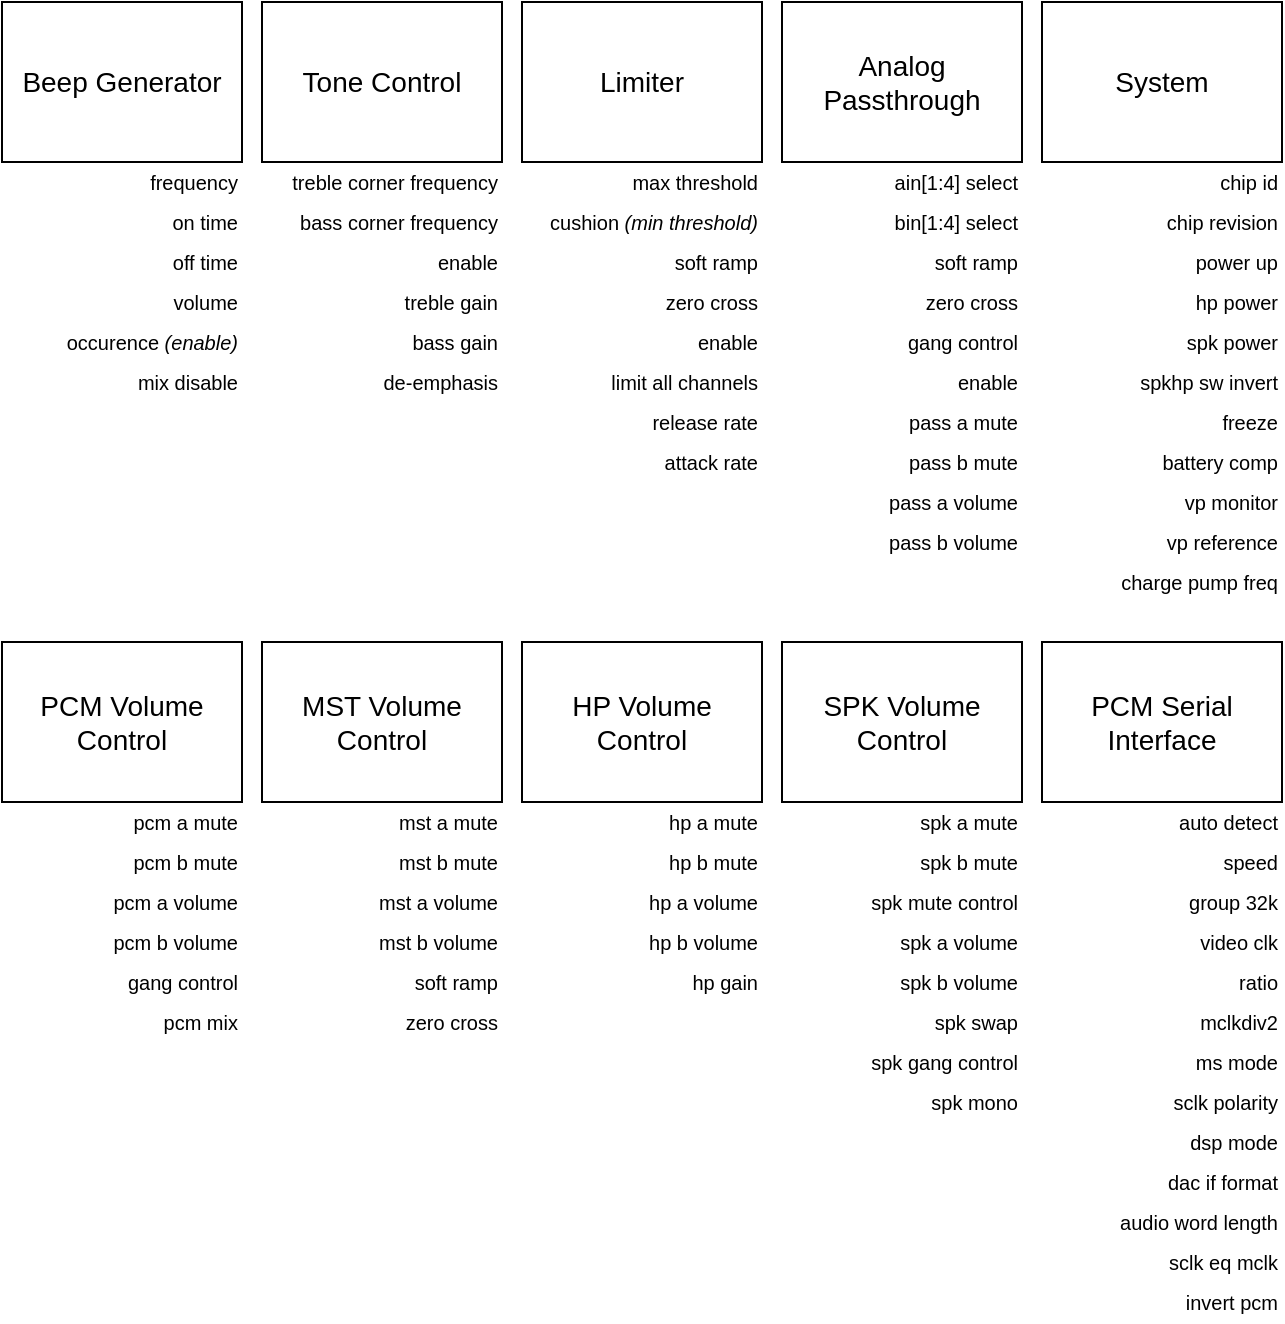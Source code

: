 <mxfile version="13.7.9" type="device"><diagram id="hufICSyWWcvTfjF0Z3Rz" name="1 oldal"><mxGraphModel dx="1422" dy="832" grid="1" gridSize="10" guides="1" tooltips="1" connect="1" arrows="1" fold="1" page="1" pageScale="1" pageWidth="827" pageHeight="1169" math="0" shadow="0"><root><mxCell id="0"/><mxCell id="1" parent="0"/><mxCell id="cM6KEOTXpd_EAyTI7Val-1" value="Limiter" style="rounded=0;whiteSpace=wrap;html=1;fontSize=14;" parent="1" vertex="1"><mxGeometry x="360" y="80" width="120" height="80" as="geometry"/></mxCell><mxCell id="cM6KEOTXpd_EAyTI7Val-2" value="Beep Generator" style="rounded=0;whiteSpace=wrap;html=1;fontSize=14;" parent="1" vertex="1"><mxGeometry x="100" y="80" width="120" height="80" as="geometry"/></mxCell><mxCell id="cM6KEOTXpd_EAyTI7Val-3" value="Tone Control" style="rounded=0;whiteSpace=wrap;html=1;fontSize=14;" parent="1" vertex="1"><mxGeometry x="230" y="80" width="120" height="80" as="geometry"/></mxCell><mxCell id="cM6KEOTXpd_EAyTI7Val-4" value="Analog Passthrough" style="rounded=0;whiteSpace=wrap;html=1;fontSize=14;" parent="1" vertex="1"><mxGeometry x="490" y="80" width="120" height="80" as="geometry"/></mxCell><mxCell id="cM6KEOTXpd_EAyTI7Val-5" value="PCM Volume Control" style="rounded=0;whiteSpace=wrap;html=1;fontSize=14;" parent="1" vertex="1"><mxGeometry x="100" y="400" width="120" height="80" as="geometry"/></mxCell><mxCell id="cM6KEOTXpd_EAyTI7Val-8" value="frequency" style="text;html=1;strokeColor=none;fillColor=none;align=right;verticalAlign=middle;whiteSpace=wrap;rounded=0;fontSize=10;" parent="1" vertex="1"><mxGeometry x="160" y="160" width="60" height="20" as="geometry"/></mxCell><mxCell id="cM6KEOTXpd_EAyTI7Val-9" value="on time" style="text;html=1;strokeColor=none;fillColor=none;align=right;verticalAlign=middle;whiteSpace=wrap;rounded=0;fontSize=10;" parent="1" vertex="1"><mxGeometry x="170" y="180" width="50" height="20" as="geometry"/></mxCell><mxCell id="cM6KEOTXpd_EAyTI7Val-10" value="off time" style="text;html=1;strokeColor=none;fillColor=none;align=right;verticalAlign=middle;whiteSpace=wrap;rounded=0;fontSize=10;" parent="1" vertex="1"><mxGeometry x="170" y="200" width="50" height="20" as="geometry"/></mxCell><mxCell id="cM6KEOTXpd_EAyTI7Val-11" value="volume" style="text;html=1;strokeColor=none;fillColor=none;align=right;verticalAlign=middle;whiteSpace=wrap;rounded=0;fontSize=10;" parent="1" vertex="1"><mxGeometry x="170" y="220" width="50" height="20" as="geometry"/></mxCell><mxCell id="cM6KEOTXpd_EAyTI7Val-12" value="occurence &lt;i style=&quot;font-size: 10px;&quot;&gt;(enable)&lt;/i&gt;" style="text;html=1;strokeColor=none;fillColor=none;align=right;verticalAlign=middle;whiteSpace=wrap;rounded=0;fontSize=10;" parent="1" vertex="1"><mxGeometry x="110" y="240" width="110" height="20" as="geometry"/></mxCell><mxCell id="cM6KEOTXpd_EAyTI7Val-13" value="mix disable" style="text;html=1;strokeColor=none;fillColor=none;align=right;verticalAlign=middle;whiteSpace=wrap;rounded=0;fontSize=10;" parent="1" vertex="1"><mxGeometry x="155" y="260" width="65" height="20" as="geometry"/></mxCell><mxCell id="cM6KEOTXpd_EAyTI7Val-14" value="treble corner frequency" style="text;html=1;strokeColor=none;fillColor=none;align=right;verticalAlign=middle;whiteSpace=wrap;rounded=0;fontSize=10;" parent="1" vertex="1"><mxGeometry x="220" y="160" width="130" height="20" as="geometry"/></mxCell><mxCell id="cM6KEOTXpd_EAyTI7Val-15" value="bass corner frequency" style="text;html=1;strokeColor=none;fillColor=none;align=right;verticalAlign=middle;whiteSpace=wrap;rounded=0;fontSize=10;" parent="1" vertex="1"><mxGeometry x="220" y="180" width="130" height="20" as="geometry"/></mxCell><mxCell id="cM6KEOTXpd_EAyTI7Val-16" value="enable" style="text;html=1;strokeColor=none;fillColor=none;align=right;verticalAlign=middle;whiteSpace=wrap;rounded=0;fontSize=10;" parent="1" vertex="1"><mxGeometry x="300" y="200" width="50" height="20" as="geometry"/></mxCell><mxCell id="cM6KEOTXpd_EAyTI7Val-17" value="treble gain" style="text;html=1;strokeColor=none;fillColor=none;align=right;verticalAlign=middle;whiteSpace=wrap;rounded=0;fontSize=10;" parent="1" vertex="1"><mxGeometry x="290" y="220" width="60" height="20" as="geometry"/></mxCell><mxCell id="cM6KEOTXpd_EAyTI7Val-18" value="bass gain" style="text;html=1;strokeColor=none;fillColor=none;align=right;verticalAlign=middle;whiteSpace=wrap;rounded=0;fontSize=10;" parent="1" vertex="1"><mxGeometry x="290" y="240" width="60" height="20" as="geometry"/></mxCell><mxCell id="cM6KEOTXpd_EAyTI7Val-19" value="max threshold" style="text;html=1;strokeColor=none;fillColor=none;align=right;verticalAlign=middle;whiteSpace=wrap;rounded=0;fontSize=10;" parent="1" vertex="1"><mxGeometry x="400" y="160" width="80" height="20" as="geometry"/></mxCell><mxCell id="cM6KEOTXpd_EAyTI7Val-20" value="cushion&amp;nbsp;&lt;i style=&quot;font-size: 10px&quot;&gt;(&lt;/i&gt;&lt;i&gt;min threshold&lt;/i&gt;&lt;i style=&quot;font-size: 10px&quot;&gt;)&lt;/i&gt;" style="text;html=1;strokeColor=none;fillColor=none;align=right;verticalAlign=middle;whiteSpace=wrap;rounded=0;fontSize=10;" parent="1" vertex="1"><mxGeometry x="350" y="180" width="130" height="20" as="geometry"/></mxCell><mxCell id="cM6KEOTXpd_EAyTI7Val-21" value="soft ramp" style="text;html=1;strokeColor=none;fillColor=none;align=right;verticalAlign=middle;whiteSpace=wrap;rounded=0;fontSize=10;" parent="1" vertex="1"><mxGeometry x="385" y="200" width="95" height="20" as="geometry"/></mxCell><mxCell id="cM6KEOTXpd_EAyTI7Val-22" value="zero cross" style="text;html=1;strokeColor=none;fillColor=none;align=right;verticalAlign=middle;whiteSpace=wrap;rounded=0;fontSize=10;" parent="1" vertex="1"><mxGeometry x="380" y="220" width="100" height="20" as="geometry"/></mxCell><mxCell id="cM6KEOTXpd_EAyTI7Val-23" value="enable" style="text;html=1;strokeColor=none;fillColor=none;align=right;verticalAlign=middle;whiteSpace=wrap;rounded=0;fontSize=10;" parent="1" vertex="1"><mxGeometry x="430" y="240" width="50" height="20" as="geometry"/></mxCell><mxCell id="cM6KEOTXpd_EAyTI7Val-24" value="limit all channels" style="text;html=1;strokeColor=none;fillColor=none;align=right;verticalAlign=middle;whiteSpace=wrap;rounded=0;fontSize=10;" parent="1" vertex="1"><mxGeometry x="370" y="260" width="110" height="20" as="geometry"/></mxCell><mxCell id="cM6KEOTXpd_EAyTI7Val-25" value="release rate" style="text;html=1;strokeColor=none;fillColor=none;align=right;verticalAlign=middle;whiteSpace=wrap;rounded=0;fontSize=10;" parent="1" vertex="1"><mxGeometry x="407" y="280" width="73" height="20" as="geometry"/></mxCell><mxCell id="cM6KEOTXpd_EAyTI7Val-26" value="attack rate" style="text;html=1;strokeColor=none;fillColor=none;align=right;verticalAlign=middle;whiteSpace=wrap;rounded=0;fontSize=10;" parent="1" vertex="1"><mxGeometry x="400" y="300" width="80" height="20" as="geometry"/></mxCell><mxCell id="G0itQQdLynjjNJN6woGn-1" value="ain[1:4] select" style="text;html=1;strokeColor=none;fillColor=none;align=right;verticalAlign=middle;whiteSpace=wrap;rounded=0;fontSize=10;" parent="1" vertex="1"><mxGeometry x="490" y="160" width="120" height="20" as="geometry"/></mxCell><mxCell id="G0itQQdLynjjNJN6woGn-3" value="bin[1:4] select" style="text;html=1;strokeColor=none;fillColor=none;align=right;verticalAlign=middle;whiteSpace=wrap;rounded=0;fontSize=10;" parent="1" vertex="1"><mxGeometry x="490" y="180" width="120" height="20" as="geometry"/></mxCell><mxCell id="G0itQQdLynjjNJN6woGn-5" value="soft ramp" style="text;html=1;strokeColor=none;fillColor=none;align=right;verticalAlign=middle;whiteSpace=wrap;rounded=0;fontSize=10;" parent="1" vertex="1"><mxGeometry x="515" y="200" width="95" height="20" as="geometry"/></mxCell><mxCell id="G0itQQdLynjjNJN6woGn-6" value="zero cross" style="text;html=1;strokeColor=none;fillColor=none;align=right;verticalAlign=middle;whiteSpace=wrap;rounded=0;fontSize=10;" parent="1" vertex="1"><mxGeometry x="510" y="220" width="100" height="20" as="geometry"/></mxCell><mxCell id="G0itQQdLynjjNJN6woGn-7" value="gang control" style="text;html=1;strokeColor=none;fillColor=none;align=right;verticalAlign=middle;whiteSpace=wrap;rounded=0;fontSize=10;" parent="1" vertex="1"><mxGeometry x="520" y="240" width="90" height="20" as="geometry"/></mxCell><mxCell id="G0itQQdLynjjNJN6woGn-8" value="enable" style="text;html=1;strokeColor=none;fillColor=none;align=right;verticalAlign=middle;whiteSpace=wrap;rounded=0;fontSize=10;" parent="1" vertex="1"><mxGeometry x="560" y="260" width="50" height="20" as="geometry"/></mxCell><mxCell id="e2iCVuyxxuzyD71y-MuF-1" value="pcm a mute" style="text;html=1;strokeColor=none;fillColor=none;align=right;verticalAlign=middle;whiteSpace=wrap;rounded=0;fontSize=10;" vertex="1" parent="1"><mxGeometry x="100" y="480" width="120" height="20" as="geometry"/></mxCell><mxCell id="e2iCVuyxxuzyD71y-MuF-2" value="pcm b mute" style="text;html=1;strokeColor=none;fillColor=none;align=right;verticalAlign=middle;whiteSpace=wrap;rounded=0;fontSize=10;" vertex="1" parent="1"><mxGeometry x="100" y="500" width="120" height="20" as="geometry"/></mxCell><mxCell id="e2iCVuyxxuzyD71y-MuF-3" value="pcm a volume" style="text;html=1;strokeColor=none;fillColor=none;align=right;verticalAlign=middle;whiteSpace=wrap;rounded=0;fontSize=10;" vertex="1" parent="1"><mxGeometry x="100" y="520" width="120" height="20" as="geometry"/></mxCell><mxCell id="e2iCVuyxxuzyD71y-MuF-4" value="pcm b volume" style="text;html=1;strokeColor=none;fillColor=none;align=right;verticalAlign=middle;whiteSpace=wrap;rounded=0;fontSize=10;" vertex="1" parent="1"><mxGeometry x="100" y="540" width="120" height="20" as="geometry"/></mxCell><mxCell id="e2iCVuyxxuzyD71y-MuF-6" value="mst a mute" style="text;html=1;strokeColor=none;fillColor=none;align=right;verticalAlign=middle;whiteSpace=wrap;rounded=0;fontSize=10;" vertex="1" parent="1"><mxGeometry x="230" y="480" width="120" height="20" as="geometry"/></mxCell><mxCell id="e2iCVuyxxuzyD71y-MuF-7" value="mst b mute" style="text;html=1;strokeColor=none;fillColor=none;align=right;verticalAlign=middle;whiteSpace=wrap;rounded=0;fontSize=10;" vertex="1" parent="1"><mxGeometry x="230" y="500" width="120" height="20" as="geometry"/></mxCell><mxCell id="e2iCVuyxxuzyD71y-MuF-8" value="mst a volume" style="text;html=1;strokeColor=none;fillColor=none;align=right;verticalAlign=middle;whiteSpace=wrap;rounded=0;fontSize=10;" vertex="1" parent="1"><mxGeometry x="230" y="520" width="120" height="20" as="geometry"/></mxCell><mxCell id="e2iCVuyxxuzyD71y-MuF-9" value="mst b volume" style="text;html=1;strokeColor=none;fillColor=none;align=right;verticalAlign=middle;whiteSpace=wrap;rounded=0;fontSize=10;" vertex="1" parent="1"><mxGeometry x="230" y="540" width="120" height="20" as="geometry"/></mxCell><mxCell id="e2iCVuyxxuzyD71y-MuF-10" value="soft ramp" style="text;html=1;strokeColor=none;fillColor=none;align=right;verticalAlign=middle;whiteSpace=wrap;rounded=0;fontSize=10;" vertex="1" parent="1"><mxGeometry x="255" y="560" width="95" height="20" as="geometry"/></mxCell><mxCell id="e2iCVuyxxuzyD71y-MuF-11" value="zero cross" style="text;html=1;strokeColor=none;fillColor=none;align=right;verticalAlign=middle;whiteSpace=wrap;rounded=0;fontSize=10;" vertex="1" parent="1"><mxGeometry x="250" y="580" width="100" height="20" as="geometry"/></mxCell><mxCell id="e2iCVuyxxuzyD71y-MuF-12" value="gang control" style="text;html=1;strokeColor=none;fillColor=none;align=right;verticalAlign=middle;whiteSpace=wrap;rounded=0;fontSize=10;" vertex="1" parent="1"><mxGeometry x="130" y="560" width="90" height="20" as="geometry"/></mxCell><mxCell id="e2iCVuyxxuzyD71y-MuF-13" value="hp a mute" style="text;html=1;strokeColor=none;fillColor=none;align=right;verticalAlign=middle;whiteSpace=wrap;rounded=0;fontSize=10;" vertex="1" parent="1"><mxGeometry x="360" y="480" width="120" height="20" as="geometry"/></mxCell><mxCell id="e2iCVuyxxuzyD71y-MuF-14" value="hp b mute" style="text;html=1;strokeColor=none;fillColor=none;align=right;verticalAlign=middle;whiteSpace=wrap;rounded=0;fontSize=10;" vertex="1" parent="1"><mxGeometry x="360" y="500" width="120" height="20" as="geometry"/></mxCell><mxCell id="e2iCVuyxxuzyD71y-MuF-15" value="hp a volume" style="text;html=1;strokeColor=none;fillColor=none;align=right;verticalAlign=middle;whiteSpace=wrap;rounded=0;fontSize=10;" vertex="1" parent="1"><mxGeometry x="360" y="520" width="120" height="20" as="geometry"/></mxCell><mxCell id="e2iCVuyxxuzyD71y-MuF-16" value="hp b volume" style="text;html=1;strokeColor=none;fillColor=none;align=right;verticalAlign=middle;whiteSpace=wrap;rounded=0;fontSize=10;" vertex="1" parent="1"><mxGeometry x="360" y="540" width="120" height="20" as="geometry"/></mxCell><mxCell id="e2iCVuyxxuzyD71y-MuF-17" value="hp gain" style="text;html=1;strokeColor=none;fillColor=none;align=right;verticalAlign=middle;whiteSpace=wrap;rounded=0;fontSize=10;" vertex="1" parent="1"><mxGeometry x="360" y="560" width="120" height="20" as="geometry"/></mxCell><mxCell id="e2iCVuyxxuzyD71y-MuF-18" value="de-emphasis" style="text;html=1;strokeColor=none;fillColor=none;align=right;verticalAlign=middle;whiteSpace=wrap;rounded=0;fontSize=10;" vertex="1" parent="1"><mxGeometry x="240" y="260" width="110" height="20" as="geometry"/></mxCell><mxCell id="e2iCVuyxxuzyD71y-MuF-19" value="System" style="rounded=0;whiteSpace=wrap;html=1;fontSize=14;" vertex="1" parent="1"><mxGeometry x="620" y="80" width="120" height="80" as="geometry"/></mxCell><mxCell id="e2iCVuyxxuzyD71y-MuF-20" value="pass a mute" style="text;html=1;strokeColor=none;fillColor=none;align=right;verticalAlign=middle;whiteSpace=wrap;rounded=0;fontSize=10;" vertex="1" parent="1"><mxGeometry x="490" y="280" width="120" height="20" as="geometry"/></mxCell><mxCell id="e2iCVuyxxuzyD71y-MuF-21" value="pass b mute" style="text;html=1;strokeColor=none;fillColor=none;align=right;verticalAlign=middle;whiteSpace=wrap;rounded=0;fontSize=10;" vertex="1" parent="1"><mxGeometry x="490" y="300" width="120" height="20" as="geometry"/></mxCell><mxCell id="e2iCVuyxxuzyD71y-MuF-22" value="pass a volume" style="text;html=1;strokeColor=none;fillColor=none;align=right;verticalAlign=middle;whiteSpace=wrap;rounded=0;fontSize=10;" vertex="1" parent="1"><mxGeometry x="490" y="320" width="120" height="20" as="geometry"/></mxCell><mxCell id="e2iCVuyxxuzyD71y-MuF-23" value="pass b volume" style="text;html=1;strokeColor=none;fillColor=none;align=right;verticalAlign=middle;whiteSpace=wrap;rounded=0;fontSize=10;" vertex="1" parent="1"><mxGeometry x="490" y="340" width="120" height="20" as="geometry"/></mxCell><mxCell id="e2iCVuyxxuzyD71y-MuF-24" value="chip id" style="text;html=1;strokeColor=none;fillColor=none;align=right;verticalAlign=middle;whiteSpace=wrap;rounded=0;fontSize=10;" vertex="1" parent="1"><mxGeometry x="620" y="160" width="120" height="20" as="geometry"/></mxCell><mxCell id="e2iCVuyxxuzyD71y-MuF-25" value="chip revision" style="text;html=1;strokeColor=none;fillColor=none;align=right;verticalAlign=middle;whiteSpace=wrap;rounded=0;fontSize=10;" vertex="1" parent="1"><mxGeometry x="620" y="180" width="120" height="20" as="geometry"/></mxCell><mxCell id="e2iCVuyxxuzyD71y-MuF-26" value="power up" style="text;html=1;strokeColor=none;fillColor=none;align=right;verticalAlign=middle;whiteSpace=wrap;rounded=0;fontSize=10;" vertex="1" parent="1"><mxGeometry x="620" y="200" width="120" height="20" as="geometry"/></mxCell><mxCell id="e2iCVuyxxuzyD71y-MuF-27" value="hp power" style="text;html=1;strokeColor=none;fillColor=none;align=right;verticalAlign=middle;whiteSpace=wrap;rounded=0;fontSize=10;" vertex="1" parent="1"><mxGeometry x="620" y="220" width="120" height="20" as="geometry"/></mxCell><mxCell id="e2iCVuyxxuzyD71y-MuF-28" value="spk power" style="text;html=1;strokeColor=none;fillColor=none;align=right;verticalAlign=middle;whiteSpace=wrap;rounded=0;fontSize=10;" vertex="1" parent="1"><mxGeometry x="620" y="240" width="120" height="20" as="geometry"/></mxCell><mxCell id="e2iCVuyxxuzyD71y-MuF-30" value="ms mode" style="text;html=1;strokeColor=none;fillColor=none;align=right;verticalAlign=middle;whiteSpace=wrap;rounded=0;fontSize=10;" vertex="1" parent="1"><mxGeometry x="620" y="600" width="120" height="20" as="geometry"/></mxCell><mxCell id="e2iCVuyxxuzyD71y-MuF-31" value="sclk polarity" style="text;html=1;strokeColor=none;fillColor=none;align=right;verticalAlign=middle;whiteSpace=wrap;rounded=0;fontSize=10;" vertex="1" parent="1"><mxGeometry x="620" y="620" width="120" height="20" as="geometry"/></mxCell><mxCell id="e2iCVuyxxuzyD71y-MuF-32" value="dsp mode" style="text;html=1;strokeColor=none;fillColor=none;align=right;verticalAlign=middle;whiteSpace=wrap;rounded=0;fontSize=10;" vertex="1" parent="1"><mxGeometry x="620" y="640" width="120" height="20" as="geometry"/></mxCell><mxCell id="e2iCVuyxxuzyD71y-MuF-33" value="dac if format" style="text;html=1;strokeColor=none;fillColor=none;align=right;verticalAlign=middle;whiteSpace=wrap;rounded=0;fontSize=10;" vertex="1" parent="1"><mxGeometry x="620" y="660" width="120" height="20" as="geometry"/></mxCell><mxCell id="e2iCVuyxxuzyD71y-MuF-34" value="audio word length" style="text;html=1;strokeColor=none;fillColor=none;align=right;verticalAlign=middle;whiteSpace=wrap;rounded=0;fontSize=10;" vertex="1" parent="1"><mxGeometry x="630" y="680" width="110" height="20" as="geometry"/></mxCell><mxCell id="e2iCVuyxxuzyD71y-MuF-35" value="sclk eq mclk" style="text;html=1;strokeColor=none;fillColor=none;align=right;verticalAlign=middle;whiteSpace=wrap;rounded=0;fontSize=10;" vertex="1" parent="1"><mxGeometry x="630" y="700" width="110" height="20" as="geometry"/></mxCell><mxCell id="e2iCVuyxxuzyD71y-MuF-36" value="spkhp sw invert" style="text;html=1;strokeColor=none;fillColor=none;align=right;verticalAlign=middle;whiteSpace=wrap;rounded=0;fontSize=10;" vertex="1" parent="1"><mxGeometry x="630" y="260" width="110" height="20" as="geometry"/></mxCell><mxCell id="e2iCVuyxxuzyD71y-MuF-39" value="invert pcm" style="text;html=1;strokeColor=none;fillColor=none;align=right;verticalAlign=middle;whiteSpace=wrap;rounded=0;fontSize=10;" vertex="1" parent="1"><mxGeometry x="630" y="720" width="110" height="20" as="geometry"/></mxCell><mxCell id="e2iCVuyxxuzyD71y-MuF-40" value="freeze" style="text;html=1;strokeColor=none;fillColor=none;align=right;verticalAlign=middle;whiteSpace=wrap;rounded=0;fontSize=10;" vertex="1" parent="1"><mxGeometry x="630" y="280" width="110" height="20" as="geometry"/></mxCell><mxCell id="e2iCVuyxxuzyD71y-MuF-41" value="spk a mute" style="text;html=1;strokeColor=none;fillColor=none;align=right;verticalAlign=middle;whiteSpace=wrap;rounded=0;fontSize=10;" vertex="1" parent="1"><mxGeometry x="490" y="480" width="120" height="20" as="geometry"/></mxCell><mxCell id="e2iCVuyxxuzyD71y-MuF-42" value="spk b mute" style="text;html=1;strokeColor=none;fillColor=none;align=right;verticalAlign=middle;whiteSpace=wrap;rounded=0;fontSize=10;" vertex="1" parent="1"><mxGeometry x="490" y="500" width="120" height="20" as="geometry"/></mxCell><mxCell id="e2iCVuyxxuzyD71y-MuF-43" value="spk a volume" style="text;html=1;strokeColor=none;fillColor=none;align=right;verticalAlign=middle;whiteSpace=wrap;rounded=0;fontSize=10;" vertex="1" parent="1"><mxGeometry x="490" y="540" width="120" height="20" as="geometry"/></mxCell><mxCell id="e2iCVuyxxuzyD71y-MuF-44" value="spk b volume" style="text;html=1;strokeColor=none;fillColor=none;align=right;verticalAlign=middle;whiteSpace=wrap;rounded=0;fontSize=10;" vertex="1" parent="1"><mxGeometry x="490" y="560" width="120" height="20" as="geometry"/></mxCell><mxCell id="e2iCVuyxxuzyD71y-MuF-45" value="spk swap" style="text;html=1;strokeColor=none;fillColor=none;align=right;verticalAlign=middle;whiteSpace=wrap;rounded=0;fontSize=10;" vertex="1" parent="1"><mxGeometry x="510" y="580" width="100" height="20" as="geometry"/></mxCell><mxCell id="e2iCVuyxxuzyD71y-MuF-46" value="spk gang control" style="text;html=1;strokeColor=none;fillColor=none;align=right;verticalAlign=middle;whiteSpace=wrap;rounded=0;fontSize=10;" vertex="1" parent="1"><mxGeometry x="510" y="600" width="100" height="20" as="geometry"/></mxCell><mxCell id="e2iCVuyxxuzyD71y-MuF-47" value="spk mono" style="text;html=1;strokeColor=none;fillColor=none;align=right;verticalAlign=middle;whiteSpace=wrap;rounded=0;fontSize=10;" vertex="1" parent="1"><mxGeometry x="510" y="620" width="100" height="20" as="geometry"/></mxCell><mxCell id="e2iCVuyxxuzyD71y-MuF-48" value="spk mute control" style="text;html=1;strokeColor=none;fillColor=none;align=right;verticalAlign=middle;whiteSpace=wrap;rounded=0;fontSize=10;" vertex="1" parent="1"><mxGeometry x="500" y="520" width="110" height="20" as="geometry"/></mxCell><mxCell id="e2iCVuyxxuzyD71y-MuF-49" value="pcm mix" style="text;html=1;strokeColor=none;fillColor=none;align=right;verticalAlign=middle;whiteSpace=wrap;rounded=0;fontSize=10;" vertex="1" parent="1"><mxGeometry x="120" y="580" width="100" height="20" as="geometry"/></mxCell><mxCell id="e2iCVuyxxuzyD71y-MuF-50" value="battery comp" style="text;html=1;strokeColor=none;fillColor=none;align=right;verticalAlign=middle;whiteSpace=wrap;rounded=0;fontSize=10;" vertex="1" parent="1"><mxGeometry x="630" y="300" width="110" height="20" as="geometry"/></mxCell><mxCell id="e2iCVuyxxuzyD71y-MuF-51" value="vp monitor" style="text;html=1;strokeColor=none;fillColor=none;align=right;verticalAlign=middle;whiteSpace=wrap;rounded=0;fontSize=10;" vertex="1" parent="1"><mxGeometry x="630" y="320" width="110" height="20" as="geometry"/></mxCell><mxCell id="e2iCVuyxxuzyD71y-MuF-52" value="vp reference" style="text;html=1;strokeColor=none;fillColor=none;align=right;verticalAlign=middle;whiteSpace=wrap;rounded=0;fontSize=10;" vertex="1" parent="1"><mxGeometry x="630" y="340" width="110" height="20" as="geometry"/></mxCell><mxCell id="e2iCVuyxxuzyD71y-MuF-53" value="charge pump freq" style="text;html=1;strokeColor=none;fillColor=none;align=right;verticalAlign=middle;whiteSpace=wrap;rounded=0;fontSize=10;" vertex="1" parent="1"><mxGeometry x="630" y="360" width="110" height="20" as="geometry"/></mxCell><mxCell id="e2iCVuyxxuzyD71y-MuF-54" value="MST Volume Control" style="rounded=0;whiteSpace=wrap;html=1;fontSize=14;" vertex="1" parent="1"><mxGeometry x="230" y="400" width="120" height="80" as="geometry"/></mxCell><mxCell id="e2iCVuyxxuzyD71y-MuF-55" value="HP Volume Control" style="rounded=0;whiteSpace=wrap;html=1;fontSize=14;" vertex="1" parent="1"><mxGeometry x="360" y="400" width="120" height="80" as="geometry"/></mxCell><mxCell id="e2iCVuyxxuzyD71y-MuF-56" value="SPK Volume Control" style="rounded=0;whiteSpace=wrap;html=1;fontSize=14;" vertex="1" parent="1"><mxGeometry x="490" y="400" width="120" height="80" as="geometry"/></mxCell><mxCell id="e2iCVuyxxuzyD71y-MuF-57" value="PCM Serial Interface" style="rounded=0;whiteSpace=wrap;html=1;fontSize=14;" vertex="1" parent="1"><mxGeometry x="620" y="400" width="120" height="80" as="geometry"/></mxCell><mxCell id="e2iCVuyxxuzyD71y-MuF-58" value="auto detect" style="text;html=1;strokeColor=none;fillColor=none;align=right;verticalAlign=middle;whiteSpace=wrap;rounded=0;fontSize=10;" vertex="1" parent="1"><mxGeometry x="640" y="480" width="100" height="20" as="geometry"/></mxCell><mxCell id="e2iCVuyxxuzyD71y-MuF-59" value="speed" style="text;html=1;strokeColor=none;fillColor=none;align=right;verticalAlign=middle;whiteSpace=wrap;rounded=0;fontSize=10;" vertex="1" parent="1"><mxGeometry x="630" y="500" width="110" height="20" as="geometry"/></mxCell><mxCell id="e2iCVuyxxuzyD71y-MuF-60" value="group 32k" style="text;html=1;strokeColor=none;fillColor=none;align=right;verticalAlign=middle;whiteSpace=wrap;rounded=0;fontSize=10;" vertex="1" parent="1"><mxGeometry x="640" y="520" width="100" height="20" as="geometry"/></mxCell><mxCell id="e2iCVuyxxuzyD71y-MuF-61" value="video clk" style="text;html=1;strokeColor=none;fillColor=none;align=right;verticalAlign=middle;whiteSpace=wrap;rounded=0;fontSize=10;" vertex="1" parent="1"><mxGeometry x="630" y="540" width="110" height="20" as="geometry"/></mxCell><mxCell id="e2iCVuyxxuzyD71y-MuF-62" value="ratio" style="text;html=1;strokeColor=none;fillColor=none;align=right;verticalAlign=middle;whiteSpace=wrap;rounded=0;fontSize=10;" vertex="1" parent="1"><mxGeometry x="640" y="560" width="100" height="20" as="geometry"/></mxCell><mxCell id="e2iCVuyxxuzyD71y-MuF-63" value="mclkdiv2" style="text;html=1;strokeColor=none;fillColor=none;align=right;verticalAlign=middle;whiteSpace=wrap;rounded=0;fontSize=10;" vertex="1" parent="1"><mxGeometry x="620" y="580" width="120" height="20" as="geometry"/></mxCell></root></mxGraphModel></diagram></mxfile>
